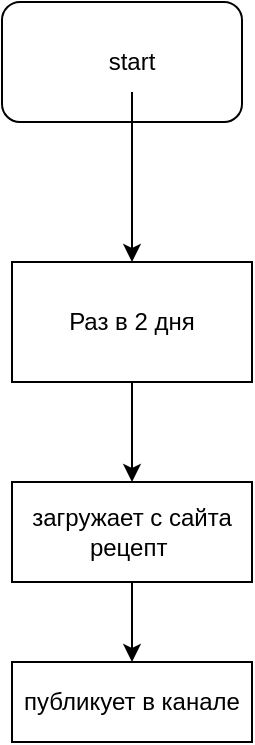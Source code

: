 <mxfile>
    <diagram id="d1w1mS6DqzF8rlk_FTyK" name="Page-1">
        <mxGraphModel dx="1631" dy="926" grid="1" gridSize="10" guides="1" tooltips="1" connect="1" arrows="1" fold="1" page="1" pageScale="1" pageWidth="850" pageHeight="1100" math="0" shadow="0">
            <root>
                <mxCell id="0"/>
                <mxCell id="1" parent="0"/>
                <mxCell id="2" value="" style="rounded=1;whiteSpace=wrap;html=1;" vertex="1" parent="1">
                    <mxGeometry x="305" y="70" width="120" height="60" as="geometry"/>
                </mxCell>
                <mxCell id="7" value="" style="edgeStyle=none;html=1;" edge="1" parent="1" source="3" target="4">
                    <mxGeometry relative="1" as="geometry"/>
                </mxCell>
                <mxCell id="3" value="start" style="text;html=1;align=center;verticalAlign=middle;whiteSpace=wrap;rounded=0;" vertex="1" parent="1">
                    <mxGeometry x="340" y="85" width="60" height="30" as="geometry"/>
                </mxCell>
                <mxCell id="8" value="" style="edgeStyle=none;html=1;" edge="1" parent="1" source="4" target="5">
                    <mxGeometry relative="1" as="geometry"/>
                </mxCell>
                <mxCell id="4" value="Раз в 2 дня" style="rounded=0;whiteSpace=wrap;html=1;" vertex="1" parent="1">
                    <mxGeometry x="310" y="200" width="120" height="60" as="geometry"/>
                </mxCell>
                <mxCell id="9" value="" style="edgeStyle=none;html=1;" edge="1" parent="1" source="5" target="6">
                    <mxGeometry relative="1" as="geometry"/>
                </mxCell>
                <mxCell id="5" value="загружает с сайта рецепт&amp;nbsp;" style="rounded=0;whiteSpace=wrap;html=1;" vertex="1" parent="1">
                    <mxGeometry x="310" y="310" width="120" height="50" as="geometry"/>
                </mxCell>
                <mxCell id="6" value="публикует в канале" style="rounded=0;whiteSpace=wrap;html=1;" vertex="1" parent="1">
                    <mxGeometry x="310" y="400" width="120" height="40" as="geometry"/>
                </mxCell>
            </root>
        </mxGraphModel>
    </diagram>
</mxfile>